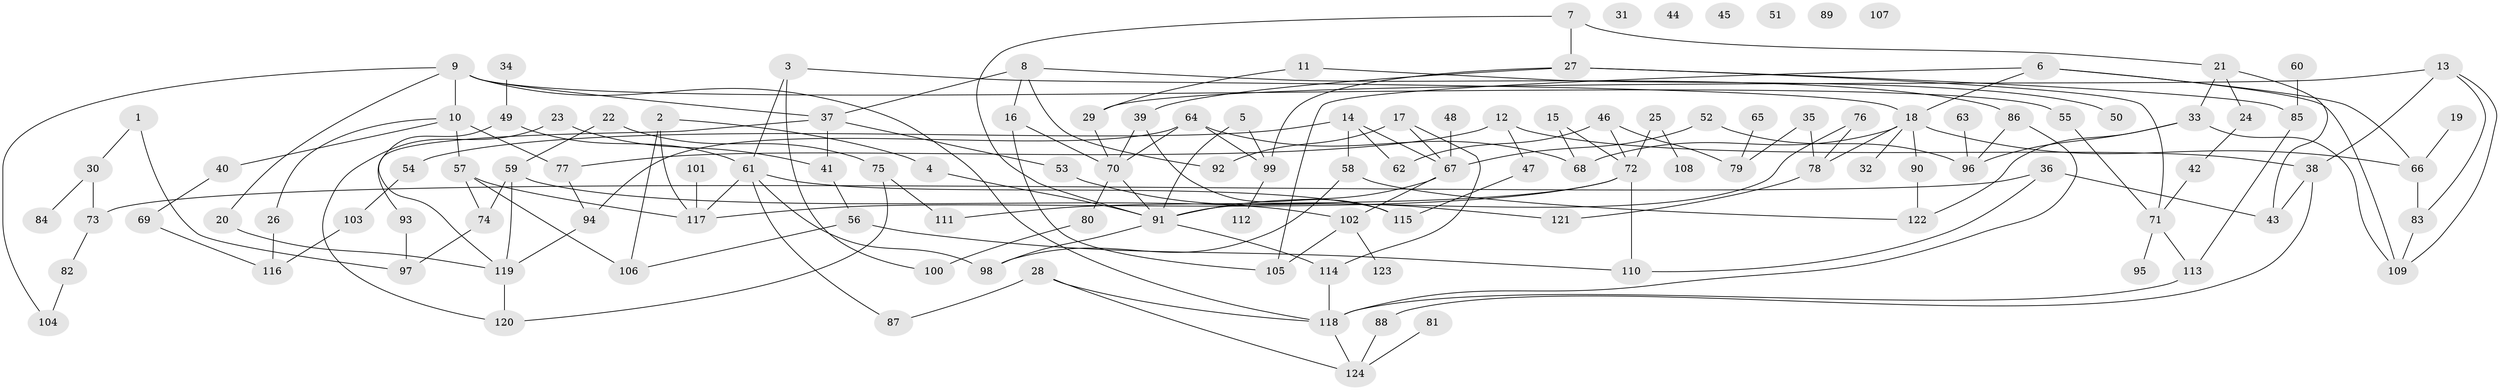 // Generated by graph-tools (version 1.1) at 2025/25/03/09/25 03:25:15]
// undirected, 124 vertices, 173 edges
graph export_dot {
graph [start="1"]
  node [color=gray90,style=filled];
  1;
  2;
  3;
  4;
  5;
  6;
  7;
  8;
  9;
  10;
  11;
  12;
  13;
  14;
  15;
  16;
  17;
  18;
  19;
  20;
  21;
  22;
  23;
  24;
  25;
  26;
  27;
  28;
  29;
  30;
  31;
  32;
  33;
  34;
  35;
  36;
  37;
  38;
  39;
  40;
  41;
  42;
  43;
  44;
  45;
  46;
  47;
  48;
  49;
  50;
  51;
  52;
  53;
  54;
  55;
  56;
  57;
  58;
  59;
  60;
  61;
  62;
  63;
  64;
  65;
  66;
  67;
  68;
  69;
  70;
  71;
  72;
  73;
  74;
  75;
  76;
  77;
  78;
  79;
  80;
  81;
  82;
  83;
  84;
  85;
  86;
  87;
  88;
  89;
  90;
  91;
  92;
  93;
  94;
  95;
  96;
  97;
  98;
  99;
  100;
  101;
  102;
  103;
  104;
  105;
  106;
  107;
  108;
  109;
  110;
  111;
  112;
  113;
  114;
  115;
  116;
  117;
  118;
  119;
  120;
  121;
  122;
  123;
  124;
  1 -- 30;
  1 -- 97;
  2 -- 4;
  2 -- 106;
  2 -- 117;
  3 -- 18;
  3 -- 61;
  3 -- 100;
  4 -- 91;
  5 -- 91;
  5 -- 99;
  6 -- 18;
  6 -- 66;
  6 -- 105;
  6 -- 109;
  7 -- 21;
  7 -- 27;
  7 -- 91;
  8 -- 16;
  8 -- 37;
  8 -- 86;
  8 -- 92;
  9 -- 10;
  9 -- 20;
  9 -- 37;
  9 -- 55;
  9 -- 104;
  9 -- 118;
  10 -- 26;
  10 -- 40;
  10 -- 57;
  10 -- 77;
  11 -- 29;
  11 -- 50;
  12 -- 38;
  12 -- 47;
  12 -- 77;
  13 -- 29;
  13 -- 38;
  13 -- 83;
  13 -- 109;
  14 -- 54;
  14 -- 58;
  14 -- 62;
  14 -- 67;
  15 -- 68;
  15 -- 72;
  16 -- 70;
  16 -- 105;
  17 -- 67;
  17 -- 92;
  17 -- 114;
  18 -- 32;
  18 -- 66;
  18 -- 68;
  18 -- 78;
  18 -- 90;
  19 -- 66;
  20 -- 119;
  21 -- 24;
  21 -- 33;
  21 -- 43;
  22 -- 59;
  22 -- 75;
  23 -- 41;
  23 -- 120;
  24 -- 42;
  25 -- 72;
  25 -- 108;
  26 -- 116;
  27 -- 39;
  27 -- 71;
  27 -- 85;
  27 -- 99;
  28 -- 87;
  28 -- 118;
  28 -- 124;
  29 -- 70;
  30 -- 73;
  30 -- 84;
  33 -- 96;
  33 -- 109;
  33 -- 122;
  34 -- 49;
  35 -- 78;
  35 -- 79;
  36 -- 43;
  36 -- 73;
  36 -- 110;
  37 -- 41;
  37 -- 53;
  37 -- 93;
  38 -- 43;
  38 -- 88;
  39 -- 70;
  39 -- 115;
  40 -- 69;
  41 -- 56;
  42 -- 71;
  46 -- 62;
  46 -- 72;
  46 -- 79;
  47 -- 115;
  48 -- 67;
  49 -- 61;
  49 -- 119;
  52 -- 67;
  52 -- 96;
  53 -- 121;
  54 -- 103;
  55 -- 71;
  56 -- 106;
  56 -- 110;
  57 -- 74;
  57 -- 106;
  57 -- 117;
  58 -- 98;
  58 -- 122;
  59 -- 74;
  59 -- 102;
  59 -- 119;
  60 -- 85;
  61 -- 87;
  61 -- 98;
  61 -- 115;
  61 -- 117;
  63 -- 96;
  64 -- 68;
  64 -- 70;
  64 -- 94;
  64 -- 99;
  65 -- 79;
  66 -- 83;
  67 -- 91;
  67 -- 102;
  69 -- 116;
  70 -- 80;
  70 -- 91;
  71 -- 95;
  71 -- 113;
  72 -- 110;
  72 -- 111;
  72 -- 117;
  73 -- 82;
  74 -- 97;
  75 -- 111;
  75 -- 120;
  76 -- 78;
  76 -- 91;
  77 -- 94;
  78 -- 121;
  80 -- 100;
  81 -- 124;
  82 -- 104;
  83 -- 109;
  85 -- 113;
  86 -- 96;
  86 -- 118;
  88 -- 124;
  90 -- 122;
  91 -- 98;
  91 -- 114;
  93 -- 97;
  94 -- 119;
  99 -- 112;
  101 -- 117;
  102 -- 105;
  102 -- 123;
  103 -- 116;
  113 -- 118;
  114 -- 118;
  118 -- 124;
  119 -- 120;
}

